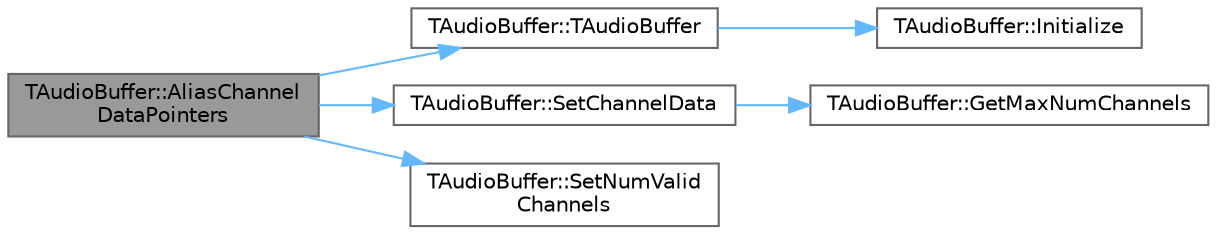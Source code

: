 digraph "TAudioBuffer::AliasChannelDataPointers"
{
 // INTERACTIVE_SVG=YES
 // LATEX_PDF_SIZE
  bgcolor="transparent";
  edge [fontname=Helvetica,fontsize=10,labelfontname=Helvetica,labelfontsize=10];
  node [fontname=Helvetica,fontsize=10,shape=box,height=0.2,width=0.4];
  rankdir="LR";
  Node1 [id="Node000001",label="TAudioBuffer::AliasChannel\lDataPointers",height=0.2,width=0.4,color="gray40", fillcolor="grey60", style="filled", fontcolor="black",tooltip=" "];
  Node1 -> Node2 [id="edge1_Node000001_Node000002",color="steelblue1",style="solid",tooltip=" "];
  Node2 [id="Node000002",label="TAudioBuffer::TAudioBuffer",height=0.2,width=0.4,color="grey40", fillcolor="white", style="filled",URL="$d6/d2f/classTAudioBuffer.html#abb6e778905a09d3eefc4f70ccbdc06f7",tooltip=" "];
  Node2 -> Node3 [id="edge2_Node000002_Node000003",color="steelblue1",style="solid",tooltip=" "];
  Node3 [id="Node000003",label="TAudioBuffer::Initialize",height=0.2,width=0.4,color="grey40", fillcolor="white", style="filled",URL="$d6/d2f/classTAudioBuffer.html#a26d08e02d7c63facb9b6a0126f59901e",tooltip=" "];
  Node1 -> Node4 [id="edge3_Node000001_Node000004",color="steelblue1",style="solid",tooltip=" "];
  Node4 [id="Node000004",label="TAudioBuffer::SetChannelData",height=0.2,width=0.4,color="grey40", fillcolor="white", style="filled",URL="$d6/d2f/classTAudioBuffer.html#ae63d3364e0461a36ac95d5d3df286d58",tooltip=" "];
  Node4 -> Node5 [id="edge4_Node000004_Node000005",color="steelblue1",style="solid",tooltip=" "];
  Node5 [id="Node000005",label="TAudioBuffer::GetMaxNumChannels",height=0.2,width=0.4,color="grey40", fillcolor="white", style="filled",URL="$d6/d2f/classTAudioBuffer.html#a7f5bd6858e80265542158f6d24bf42a1",tooltip=" "];
  Node1 -> Node6 [id="edge5_Node000001_Node000006",color="steelblue1",style="solid",tooltip=" "];
  Node6 [id="Node000006",label="TAudioBuffer::SetNumValid\lChannels",height=0.2,width=0.4,color="grey40", fillcolor="white", style="filled",URL="$d6/d2f/classTAudioBuffer.html#a3d21019448fea4de073002366900b2fe",tooltip=" "];
}
